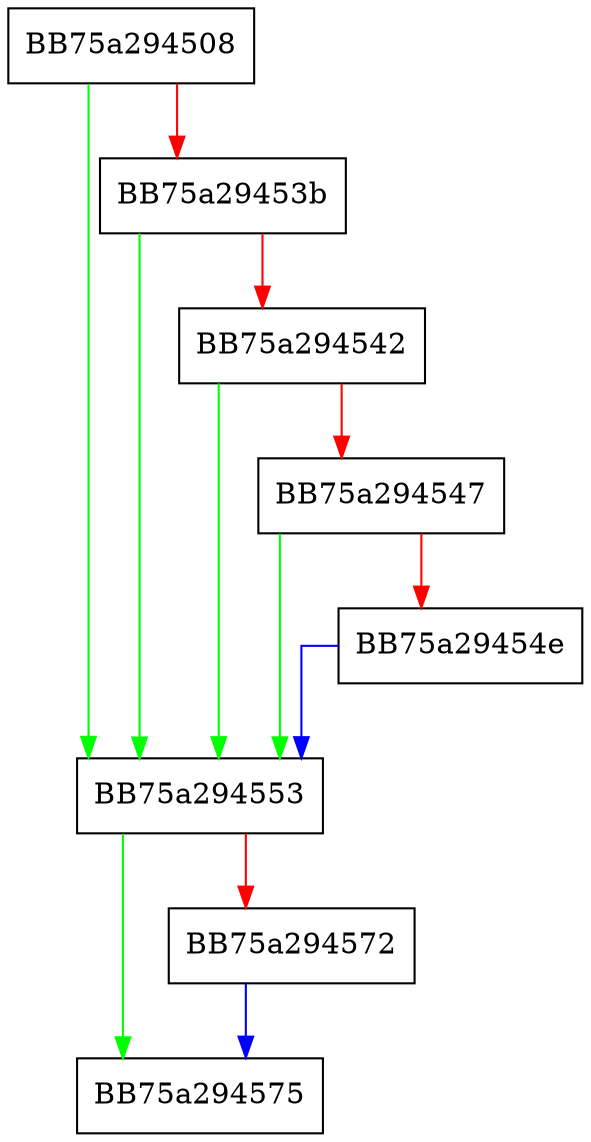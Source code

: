 digraph whereRangeScanEst {
  node [shape="box"];
  graph [splines=ortho];
  BB75a294508 -> BB75a294553 [color="green"];
  BB75a294508 -> BB75a29453b [color="red"];
  BB75a29453b -> BB75a294553 [color="green"];
  BB75a29453b -> BB75a294542 [color="red"];
  BB75a294542 -> BB75a294553 [color="green"];
  BB75a294542 -> BB75a294547 [color="red"];
  BB75a294547 -> BB75a294553 [color="green"];
  BB75a294547 -> BB75a29454e [color="red"];
  BB75a29454e -> BB75a294553 [color="blue"];
  BB75a294553 -> BB75a294575 [color="green"];
  BB75a294553 -> BB75a294572 [color="red"];
  BB75a294572 -> BB75a294575 [color="blue"];
}